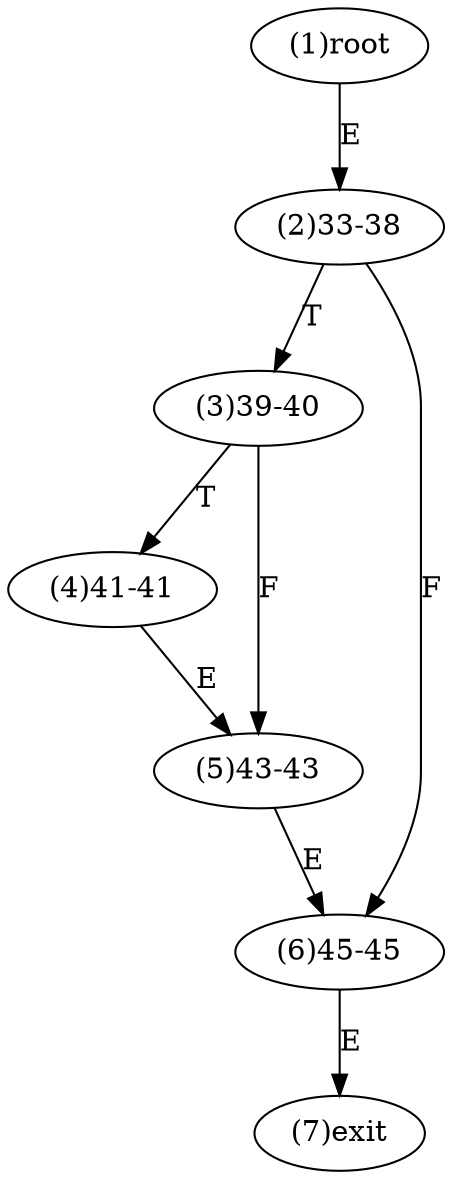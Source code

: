 digraph "" { 
1[ label="(1)root"];
2[ label="(2)33-38"];
3[ label="(3)39-40"];
4[ label="(4)41-41"];
5[ label="(5)43-43"];
6[ label="(6)45-45"];
7[ label="(7)exit"];
1->2[ label="E"];
2->6[ label="F"];
2->3[ label="T"];
3->5[ label="F"];
3->4[ label="T"];
4->5[ label="E"];
5->6[ label="E"];
6->7[ label="E"];
}